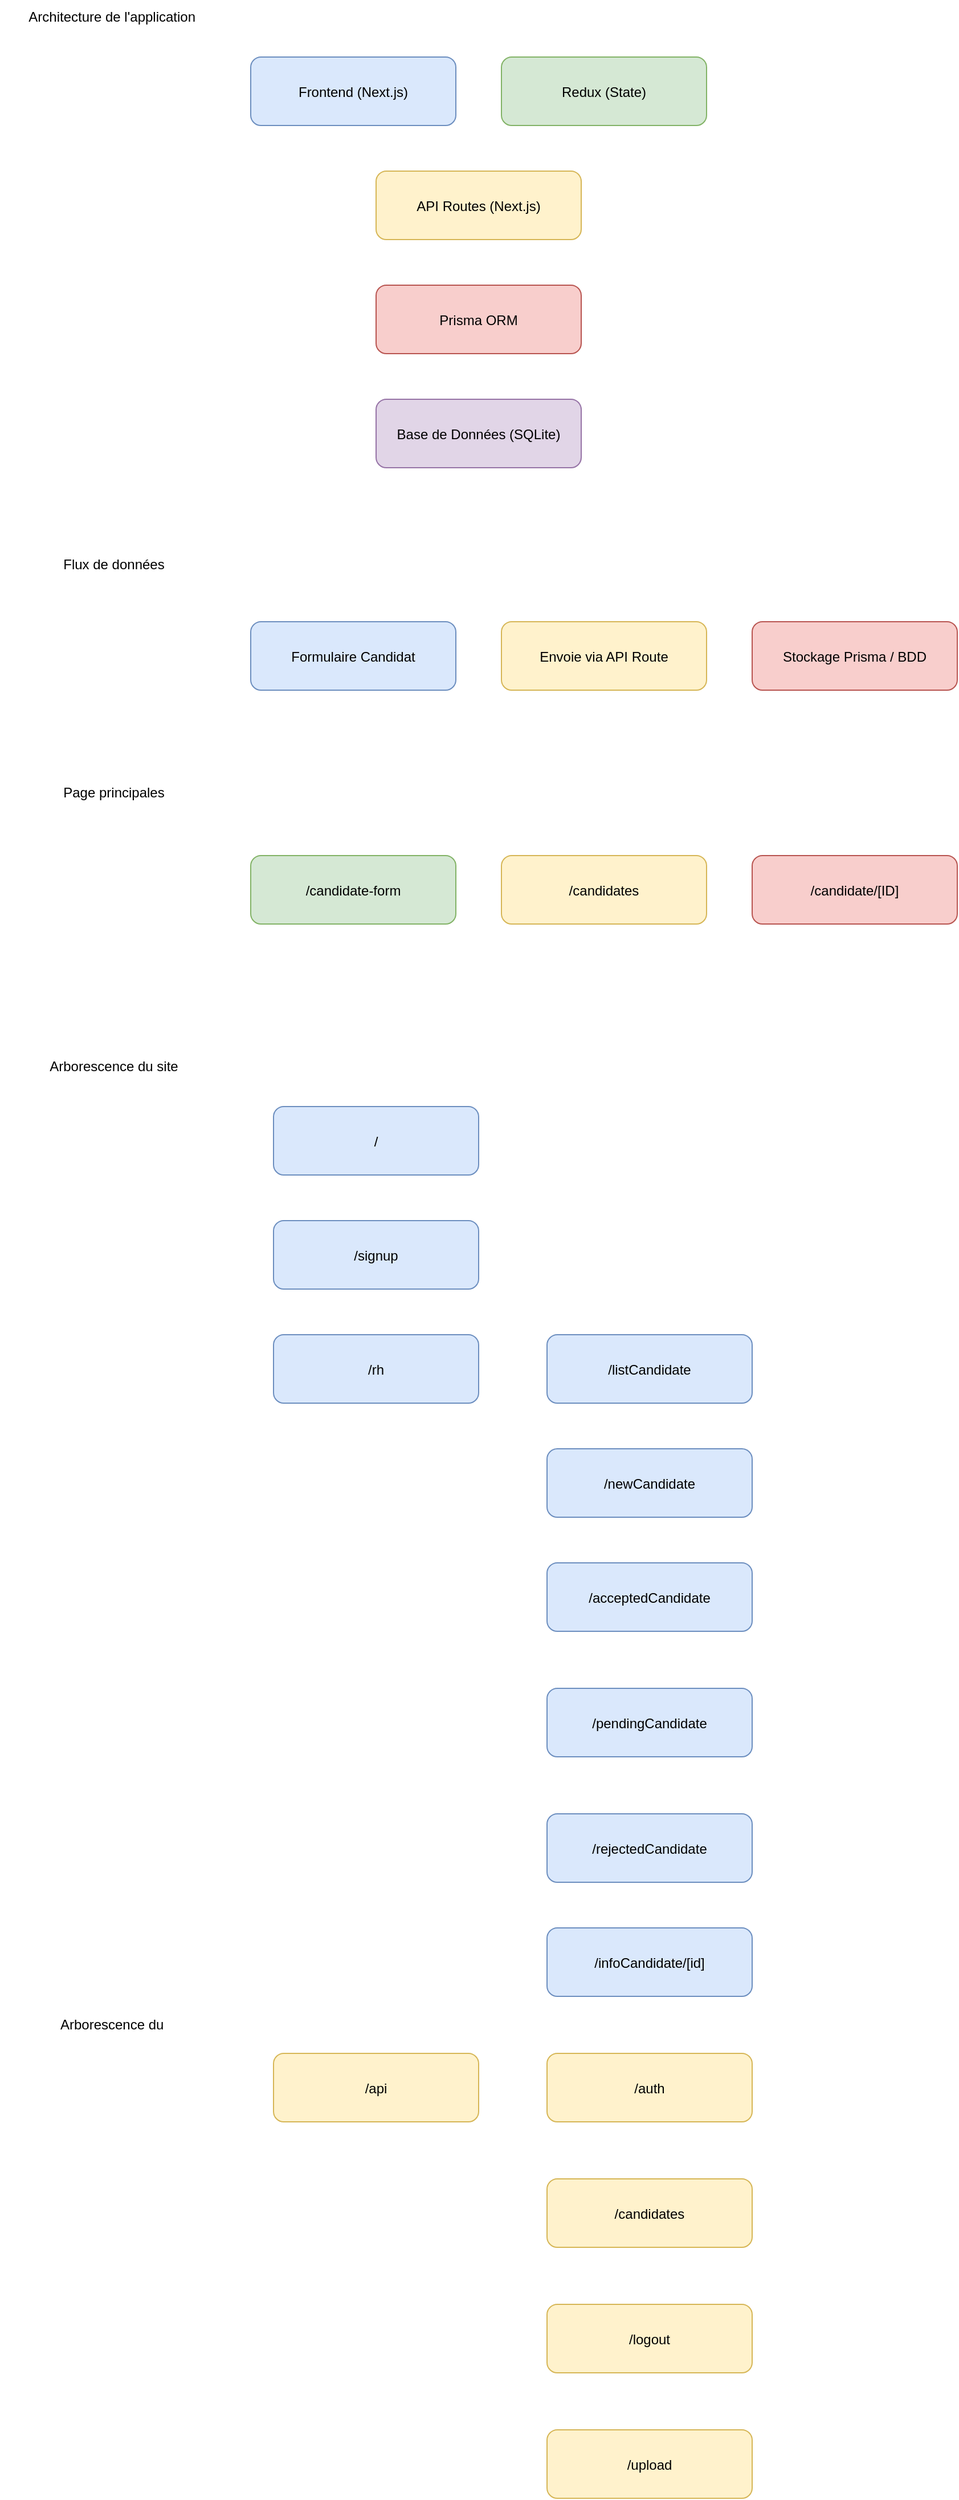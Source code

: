 <mxfile version="26.2.12" pages="3">
  <diagram name="Architecture" id="architecture">
    <mxGraphModel dx="3797" dy="1900" grid="1" gridSize="10" guides="1" tooltips="1" connect="1" arrows="1" fold="1" page="1" pageScale="1" pageWidth="827" pageHeight="1169" math="0" shadow="0">
      <root>
        <mxCell id="0" />
        <mxCell id="1" parent="0" />
        <mxCell id="frontend" value="Frontend (Next.js)" style="rounded=1;fillColor=#dae8fc;strokeColor=#6c8ebf;" parent="1" vertex="1">
          <mxGeometry x="60" y="60" width="180" height="60" as="geometry" />
        </mxCell>
        <mxCell id="redux" value="Redux (State)" style="rounded=1;fillColor=#d5e8d4;strokeColor=#82b366;" parent="1" vertex="1">
          <mxGeometry x="280" y="60" width="180" height="60" as="geometry" />
        </mxCell>
        <mxCell id="api" value="API Routes (Next.js)" style="rounded=1;fillColor=#fff2cc;strokeColor=#d6b656;" parent="1" vertex="1">
          <mxGeometry x="170" y="160" width="180" height="60" as="geometry" />
        </mxCell>
        <mxCell id="prisma" value="Prisma ORM" style="rounded=1;fillColor=#f8cecc;strokeColor=#b85450;" parent="1" vertex="1">
          <mxGeometry x="170" y="260" width="180" height="60" as="geometry" />
        </mxCell>
        <mxCell id="db" value="Base de Données (SQLite)" style="rounded=1;fillColor=#e1d5e7;strokeColor=#9673a6;" parent="1" vertex="1">
          <mxGeometry x="170" y="360" width="180" height="60" as="geometry" />
        </mxCell>
        <mxCell id="AOe2z-xr9q6-MD1UGMQ4-3" value="&lt;font style=&quot;color: light-dark(rgb(0, 0, 0), rgb(0, 0, 0));&quot;&gt;Architecture de l&#39;application&amp;nbsp;&lt;/font&gt;" style="text;html=1;align=center;verticalAlign=middle;whiteSpace=wrap;rounded=0;fillColor=light-dark(transparent,#FFFFFF);" vertex="1" parent="1">
          <mxGeometry x="-160" y="10" width="200" height="30" as="geometry" />
        </mxCell>
        <mxCell id="AOe2z-xr9q6-MD1UGMQ4-4" value="&lt;font style=&quot;color: light-dark(rgb(0, 0, 0), rgb(0, 0, 0));&quot;&gt;Flux de données&lt;/font&gt;" style="text;html=1;align=center;verticalAlign=middle;whiteSpace=wrap;rounded=0;fillColor=light-dark(transparent,#FFFFFF);" vertex="1" parent="1">
          <mxGeometry x="-160" y="490" width="200" height="30" as="geometry" />
        </mxCell>
        <mxCell id="AOe2z-xr9q6-MD1UGMQ4-5" value="Formulaire Candidat" style="rounded=1;fillColor=#dae8fc;strokeColor=#6c8ebf;" vertex="1" parent="1">
          <mxGeometry x="60" y="555" width="180" height="60" as="geometry" />
        </mxCell>
        <mxCell id="AOe2z-xr9q6-MD1UGMQ4-6" value="Envoie via API Route" style="rounded=1;fillColor=#fff2cc;strokeColor=#d6b656;" vertex="1" parent="1">
          <mxGeometry x="280" y="555" width="180" height="60" as="geometry" />
        </mxCell>
        <mxCell id="AOe2z-xr9q6-MD1UGMQ4-7" value="Stockage Prisma / BDD" style="rounded=1;fillColor=#f8cecc;strokeColor=#b85450;" vertex="1" parent="1">
          <mxGeometry x="500" y="555" width="180" height="60" as="geometry" />
        </mxCell>
        <mxCell id="AOe2z-xr9q6-MD1UGMQ4-8" value="/candidate-form" style="rounded=1;fillColor=#d5e8d4;strokeColor=#82b366;" vertex="1" parent="1">
          <mxGeometry x="60" y="760" width="180" height="60" as="geometry" />
        </mxCell>
        <mxCell id="AOe2z-xr9q6-MD1UGMQ4-9" value="&lt;font style=&quot;color: light-dark(rgb(0, 0, 0), rgb(0, 0, 0));&quot;&gt;Page principales&lt;/font&gt;" style="text;html=1;align=center;verticalAlign=middle;whiteSpace=wrap;rounded=0;fillColor=light-dark(transparent,#FFFFFF);" vertex="1" parent="1">
          <mxGeometry x="-160" y="690" width="200" height="30" as="geometry" />
        </mxCell>
        <mxCell id="AOe2z-xr9q6-MD1UGMQ4-10" value="/candidates" style="rounded=1;fillColor=#fff2cc;strokeColor=#d6b656;" vertex="1" parent="1">
          <mxGeometry x="280" y="760" width="180" height="60" as="geometry" />
        </mxCell>
        <mxCell id="AOe2z-xr9q6-MD1UGMQ4-11" value="/candidate/[ID]" style="rounded=1;fillColor=#f8cecc;strokeColor=#b85450;" vertex="1" parent="1">
          <mxGeometry x="500" y="760" width="180" height="60" as="geometry" />
        </mxCell>
        <mxCell id="AOe2z-xr9q6-MD1UGMQ4-12" value="&lt;font style=&quot;color: light-dark(rgb(0, 0, 0), rgb(0, 0, 0));&quot;&gt;Arborescence du site&lt;/font&gt;" style="text;html=1;align=center;verticalAlign=middle;whiteSpace=wrap;rounded=0;fillColor=light-dark(transparent,#FFFFFF);" vertex="1" parent="1">
          <mxGeometry x="-160" y="930" width="200" height="30" as="geometry" />
        </mxCell>
        <mxCell id="AOe2z-xr9q6-MD1UGMQ4-13" value="/" style="rounded=1;fillColor=#dae8fc;strokeColor=#6c8ebf;" vertex="1" parent="1">
          <mxGeometry x="80" y="980" width="180" height="60" as="geometry" />
        </mxCell>
        <mxCell id="AOe2z-xr9q6-MD1UGMQ4-14" value="/listCandidate" style="rounded=1;fillColor=#dae8fc;strokeColor=#6c8ebf;" vertex="1" parent="1">
          <mxGeometry x="320" y="1180" width="180" height="60" as="geometry" />
        </mxCell>
        <mxCell id="AOe2z-xr9q6-MD1UGMQ4-15" value="/rh" style="rounded=1;fillColor=#dae8fc;strokeColor=#6c8ebf;" vertex="1" parent="1">
          <mxGeometry x="80" y="1180" width="180" height="60" as="geometry" />
        </mxCell>
        <mxCell id="AOe2z-xr9q6-MD1UGMQ4-16" value="/newCandidate" style="rounded=1;fillColor=#dae8fc;strokeColor=#6c8ebf;" vertex="1" parent="1">
          <mxGeometry x="320" y="1280" width="180" height="60" as="geometry" />
        </mxCell>
        <mxCell id="AOe2z-xr9q6-MD1UGMQ4-17" value="/signup" style="rounded=1;fillColor=#dae8fc;strokeColor=#6c8ebf;" vertex="1" parent="1">
          <mxGeometry x="80" y="1080" width="180" height="60" as="geometry" />
        </mxCell>
        <mxCell id="AOe2z-xr9q6-MD1UGMQ4-18" value="/acceptedCandidate" style="rounded=1;fillColor=#dae8fc;strokeColor=#6c8ebf;" vertex="1" parent="1">
          <mxGeometry x="320" y="1380" width="180" height="60" as="geometry" />
        </mxCell>
        <mxCell id="AOe2z-xr9q6-MD1UGMQ4-19" value="/rejectedCandidate" style="rounded=1;fillColor=#dae8fc;strokeColor=#6c8ebf;" vertex="1" parent="1">
          <mxGeometry x="320" y="1600" width="180" height="60" as="geometry" />
        </mxCell>
        <mxCell id="AOe2z-xr9q6-MD1UGMQ4-20" value="/pendingCandidate" style="rounded=1;fillColor=#dae8fc;strokeColor=#6c8ebf;" vertex="1" parent="1">
          <mxGeometry x="320" y="1490" width="180" height="60" as="geometry" />
        </mxCell>
        <mxCell id="AOe2z-xr9q6-MD1UGMQ4-21" value="/infoCandidate/[id]" style="rounded=1;fillColor=#dae8fc;strokeColor=#6c8ebf;" vertex="1" parent="1">
          <mxGeometry x="320" y="1700" width="180" height="60" as="geometry" />
        </mxCell>
        <mxCell id="AOe2z-xr9q6-MD1UGMQ4-22" value="/api" style="rounded=1;fillColor=#fff2cc;strokeColor=#d6b656;" vertex="1" parent="1">
          <mxGeometry x="80" y="1810" width="180" height="60" as="geometry" />
        </mxCell>
        <mxCell id="AOe2z-xr9q6-MD1UGMQ4-23" value="&lt;font style=&quot;color: light-dark(rgb(0, 0, 0), rgb(0, 0, 0));&quot;&gt;Arborescence du&amp;nbsp;&lt;/font&gt;" style="text;html=1;align=center;verticalAlign=middle;whiteSpace=wrap;rounded=0;fillColor=light-dark(transparent,#FFFFFF);" vertex="1" parent="1">
          <mxGeometry x="-160" y="1770" width="200" height="30" as="geometry" />
        </mxCell>
        <mxCell id="AOe2z-xr9q6-MD1UGMQ4-24" value="/candidates" style="rounded=1;fillColor=#fff2cc;strokeColor=#d6b656;" vertex="1" parent="1">
          <mxGeometry x="320" y="1920" width="180" height="60" as="geometry" />
        </mxCell>
        <mxCell id="AOe2z-xr9q6-MD1UGMQ4-25" value="/auth" style="rounded=1;fillColor=#fff2cc;strokeColor=#d6b656;" vertex="1" parent="1">
          <mxGeometry x="320" y="1810" width="180" height="60" as="geometry" />
        </mxCell>
        <mxCell id="AOe2z-xr9q6-MD1UGMQ4-26" value="/logout" style="rounded=1;fillColor=#fff2cc;strokeColor=#d6b656;" vertex="1" parent="1">
          <mxGeometry x="320" y="2030" width="180" height="60" as="geometry" />
        </mxCell>
        <mxCell id="AOe2z-xr9q6-MD1UGMQ4-27" value="/upload" style="rounded=1;fillColor=#fff2cc;strokeColor=#d6b656;" vertex="1" parent="1">
          <mxGeometry x="320" y="2140" width="180" height="60" as="geometry" />
        </mxCell>
      </root>
    </mxGraphModel>
  </diagram>
  <diagram name="Flux de données" id="dataflow">
    <mxGraphModel dx="1234" dy="567" grid="1" gridSize="10" guides="1" tooltips="1" connect="1" arrows="1" fold="1" page="1" pageScale="1" pageWidth="827" pageHeight="1169">
      <root>
        <mxCell id="0" />
        <mxCell id="1" parent="0" />
        <mxCell id="form" value="Formulaire Candidat" style="rounded=1;fillColor=#dae8fc;" vertex="1" parent="1">
          <mxGeometry x="60" y="60" width="180" height="60" as="geometry" />
        </mxCell>
        <mxCell id="send" value="Envoi via API" style="rounded=1;fillColor=#fff2cc;" vertex="1" parent="1">
          <mxGeometry x="280" y="60" width="180" height="60" as="geometry" />
        </mxCell>
        <mxCell id="dbflow" value="Stockage Prisma / DB" style="rounded=1;fillColor=#f8cecc;" vertex="1" parent="1">
          <mxGeometry x="500" y="60" width="180" height="60" as="geometry" />
        </mxCell>
      </root>
    </mxGraphModel>
  </diagram>
  <diagram name="Pages" id="pages">
    <mxGraphModel dx="1234" dy="567" grid="1" gridSize="10" guides="1" tooltips="1" connect="1" arrows="1" fold="1" page="1" pageScale="1" pageWidth="827" pageHeight="1169">
      <root>
        <mxCell id="0" />
        <mxCell id="1" parent="0" />
        <mxCell id="formPage" value="/candidate-form" style="rounded=1;fillColor=#d5e8d4;" vertex="1" parent="1">
          <mxGeometry x="60" y="60" width="180" height="60" as="geometry" />
        </mxCell>
        <mxCell id="listPage" value="/recruiters" style="rounded=1;fillColor=#fff2cc;" vertex="1" parent="1">
          <mxGeometry x="280" y="60" width="180" height="60" as="geometry" />
        </mxCell>
        <mxCell id="detailPage" value="/recruiters/[id]" style="rounded=1;fillColor=#f8cecc;" vertex="1" parent="1">
          <mxGeometry x="500" y="60" width="180" height="60" as="geometry" />
        </mxCell>
      </root>
    </mxGraphModel>
  </diagram>
</mxfile>
